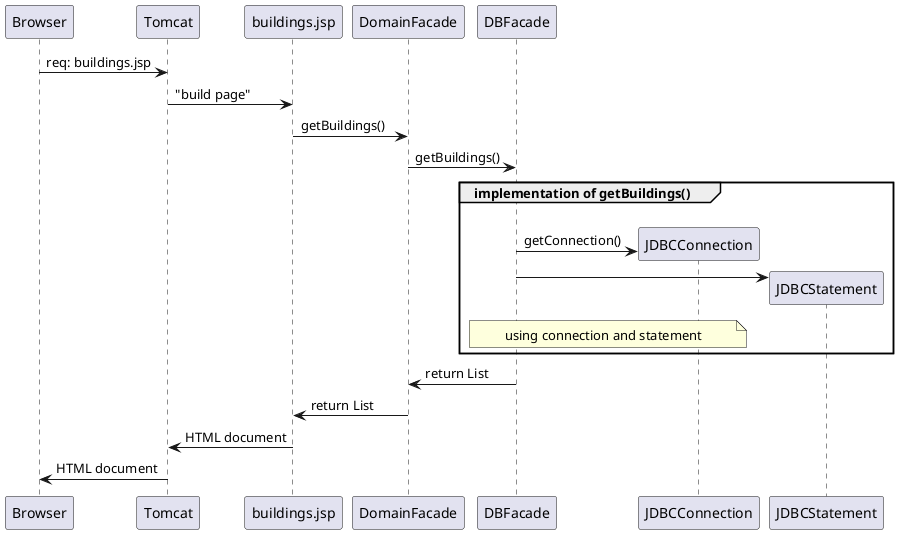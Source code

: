 @startuml
Browser -> Tomcat: req: buildings.jsp
Tomcat -> buildings.jsp: "build page"

buildings.jsp -> DomainFacade: getBuildings()
DomainFacade -> DBFacade: getBuildings()
group implementation of getBuildings()
    |||
    create JDBCConnection
    DBFacade -> JDBCConnection : getConnection() 
    create JDBCStatement
    DBFacade -> JDBCStatement
    note over DBFacade, JDBCConnection
        using connection and statement
    end note
end
DomainFacade <- DBFacade: return List
buildings.jsp <- DomainFacade: return List
Tomcat <- buildings.jsp: HTML document
Browser <- Tomcat: HTML document
@enduml
